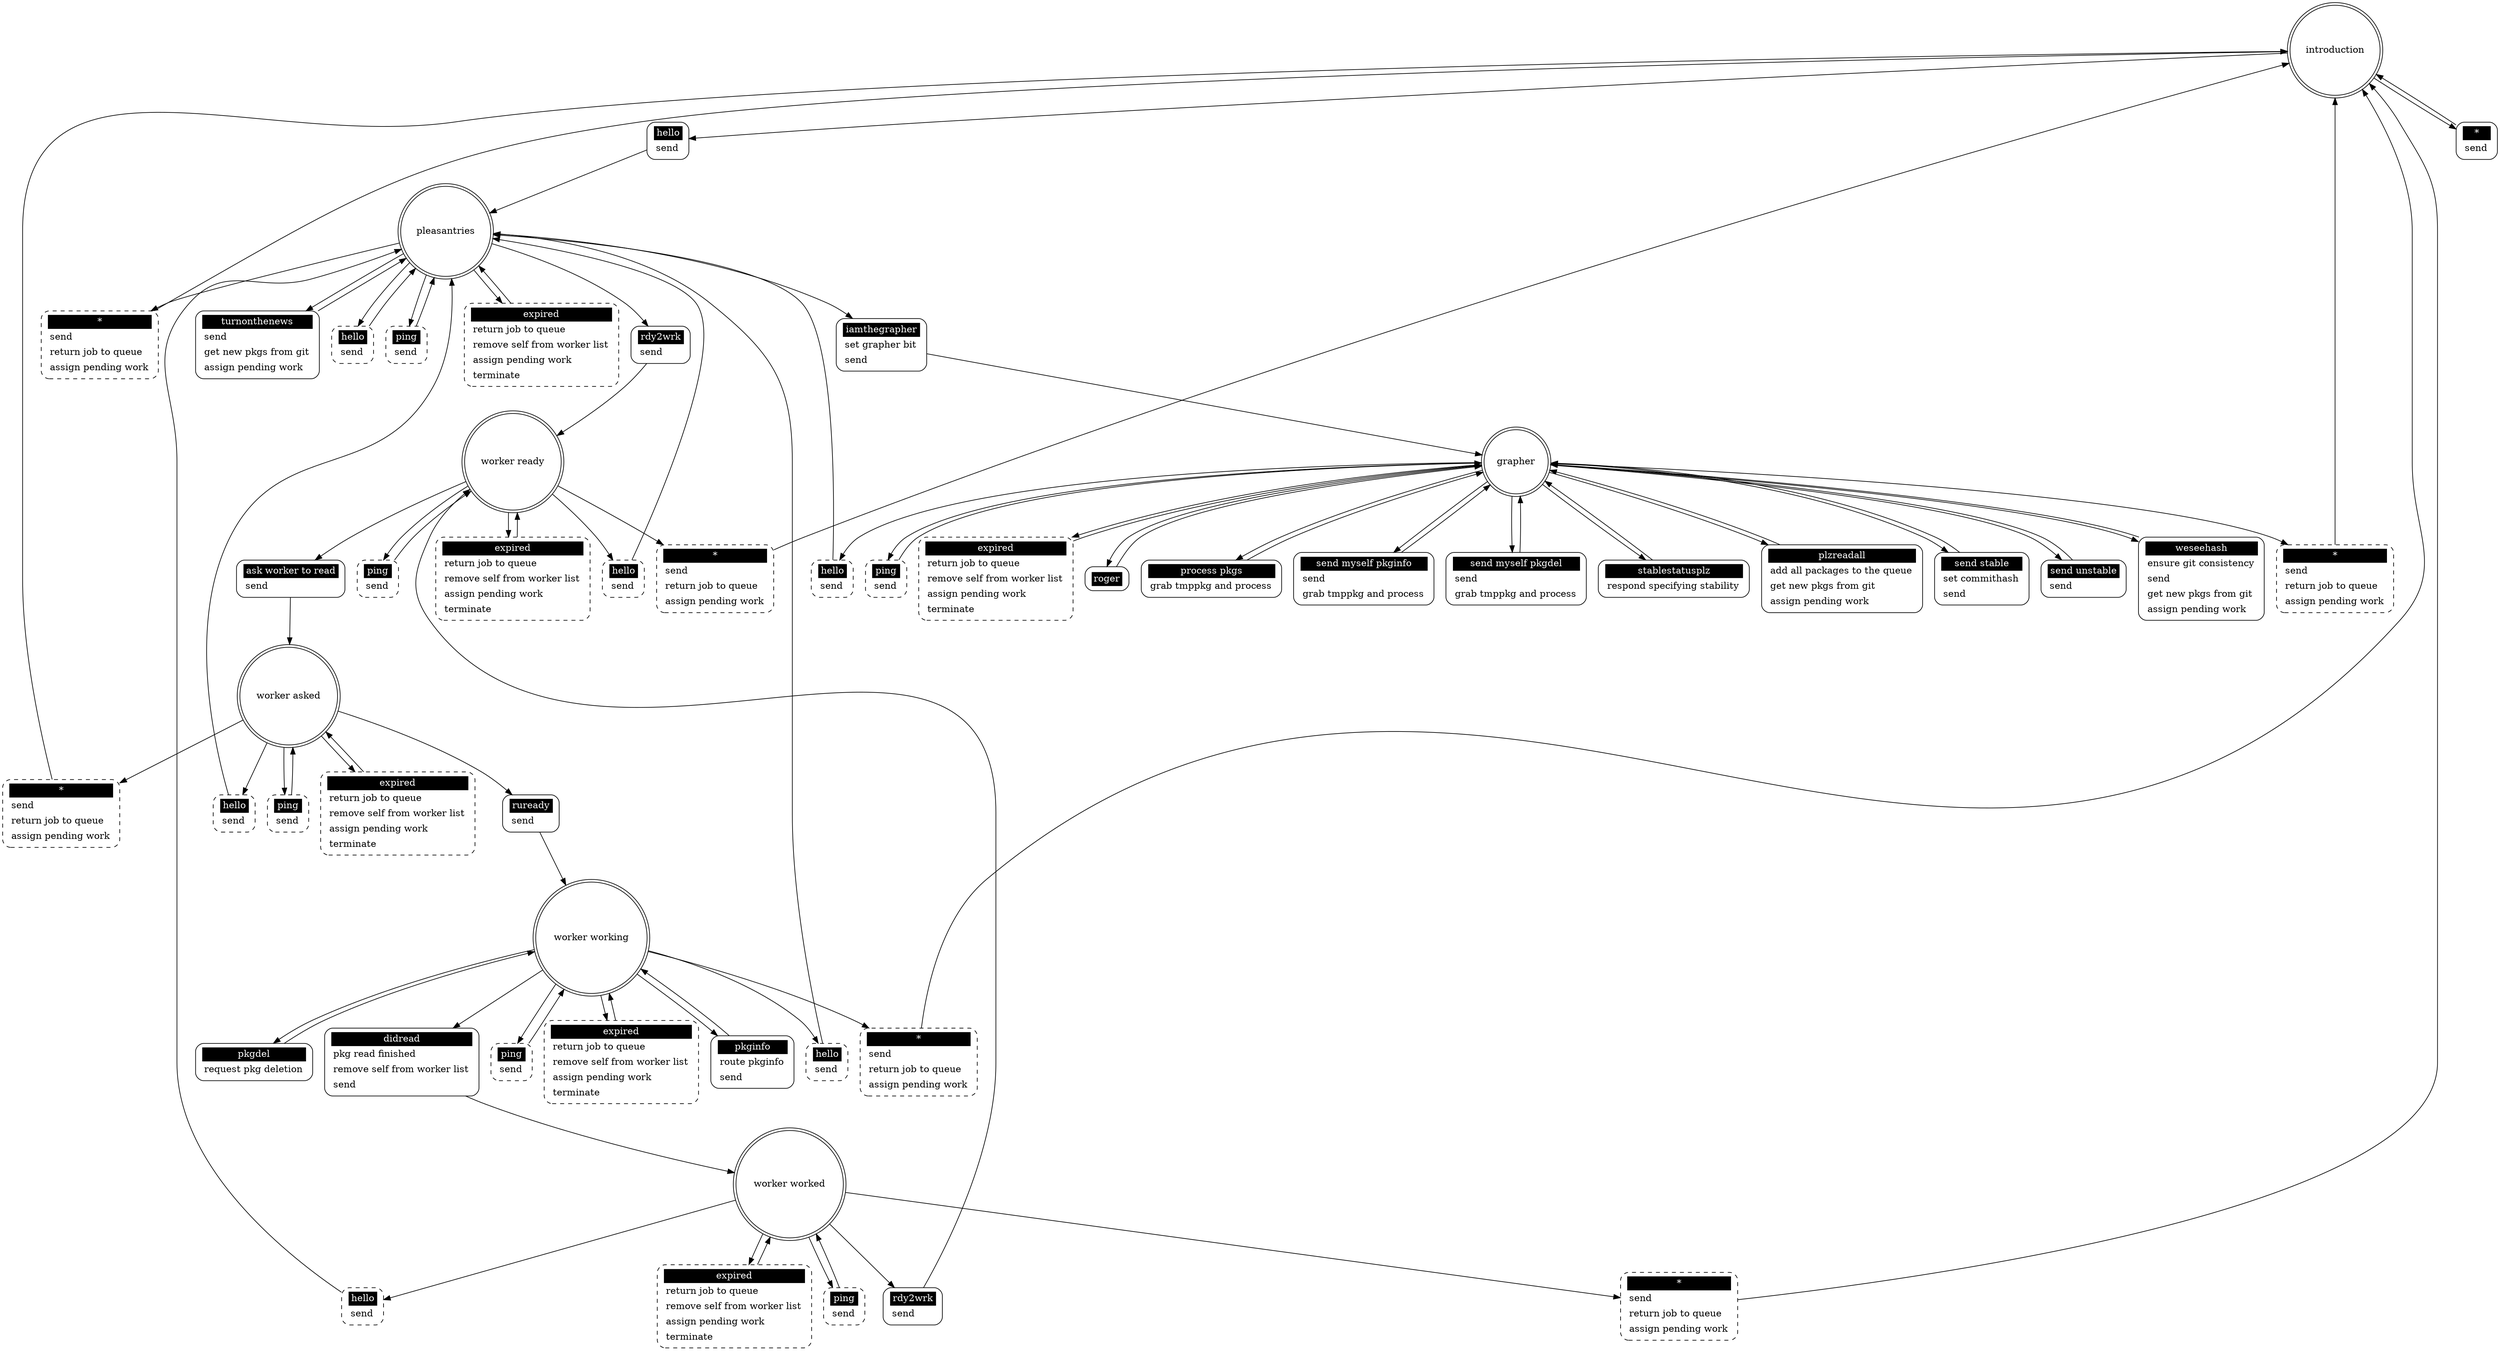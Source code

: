 ## Automatically generated from pkgimport_server.xml by gsl
digraph "pkgimport_server" {

 "introduction" [shape = "doublecircle"];
 "introduction hello" [shape = "Mrecord" style = solid label = <<table border="0" cellborder="0" cellpadding="3" bgcolor="white"><tr><td bgcolor="black" align="center" colspan="2"><font color="white">hello</font></td></tr><tr><td align="left" port="r3">send</td></tr></table>>];
 "introduction" -> "introduction hello";
 "introduction hello" -> "pleasantries";
 "introduction *" [shape = "Mrecord" style = solid label = <<table border="0" cellborder="0" cellpadding="3" bgcolor="white"><tr><td bgcolor="black" align="center" colspan="2"><font color="white">*</font></td></tr><tr><td align="left" port="r3">send</td></tr></table>>];
 "introduction" -> "introduction *";
 "introduction *" -> "introduction";

 "pleasantries" [shape = "doublecircle"];
 "pleasantries hello" [shape = "Mrecord" style = dashed label = <<table border="0" cellborder="0" cellpadding="3" bgcolor="white"><tr><td bgcolor="black" align="center" colspan="2"><font color="white">hello</font></td></tr><tr><td align="left" port="r3">send</td></tr></table>>];
 "pleasantries" -> "pleasantries hello";
 "pleasantries hello" -> "pleasantries";
 "pleasantries *" [shape = "Mrecord" style = dashed label = <<table border="0" cellborder="0" cellpadding="3" bgcolor="white"><tr><td bgcolor="black" align="center" colspan="2"><font color="white">*</font></td></tr><tr><td align="left" port="r3">send</td></tr><tr><td align="left" port="r3">return job to queue</td></tr><tr><td align="left" port="r3">assign pending work</td></tr></table>>];
 "pleasantries" -> "pleasantries *";
 "pleasantries *" -> "introduction";
 "pleasantries ping" [shape = "Mrecord" style = dashed label = <<table border="0" cellborder="0" cellpadding="3" bgcolor="white"><tr><td bgcolor="black" align="center" colspan="2"><font color="white">ping</font></td></tr><tr><td align="left" port="r3">send</td></tr></table>>];
 "pleasantries" -> "pleasantries ping";
 "pleasantries ping" -> "pleasantries";
 "pleasantries expired" [shape = "Mrecord" style = dashed label = <<table border="0" cellborder="0" cellpadding="3" bgcolor="white"><tr><td bgcolor="black" align="center" colspan="2"><font color="white">expired</font></td></tr><tr><td align="left" port="r3">return job to queue</td></tr><tr><td align="left" port="r3">remove self from worker list</td></tr><tr><td align="left" port="r3">assign pending work</td></tr><tr><td align="left" port="r3">terminate</td></tr></table>>];
 "pleasantries" -> "pleasantries expired";
 "pleasantries expired" -> "pleasantries";
 "pleasantries rdy2wrk" [shape = "Mrecord" style = solid label = <<table border="0" cellborder="0" cellpadding="3" bgcolor="white"><tr><td bgcolor="black" align="center" colspan="2"><font color="white">rdy2wrk</font></td></tr><tr><td align="left" port="r3">send</td></tr></table>>];
 "pleasantries" -> "pleasantries rdy2wrk";
 "pleasantries rdy2wrk" -> "worker ready";
 "pleasantries iamthegrapher" [shape = "Mrecord" style = solid label = <<table border="0" cellborder="0" cellpadding="3" bgcolor="white"><tr><td bgcolor="black" align="center" colspan="2"><font color="white">iamthegrapher</font></td></tr><tr><td align="left" port="r3">set grapher bit</td></tr><tr><td align="left" port="r3">send</td></tr></table>>];
 "pleasantries" -> "pleasantries iamthegrapher";
 "pleasantries iamthegrapher" -> "grapher";
 "pleasantries turnonthenews" [shape = "Mrecord" style = solid label = <<table border="0" cellborder="0" cellpadding="3" bgcolor="white"><tr><td bgcolor="black" align="center" colspan="2"><font color="white">turnonthenews</font></td></tr><tr><td align="left" port="r3">send</td></tr><tr><td align="left" port="r3">get new pkgs from git</td></tr><tr><td align="left" port="r3">assign pending work</td></tr></table>>];
 "pleasantries" -> "pleasantries turnonthenews";
 "pleasantries turnonthenews" -> "pleasantries";

 "worker ready" [shape = "doublecircle"];
 "worker ready hello" [shape = "Mrecord" style = dashed label = <<table border="0" cellborder="0" cellpadding="3" bgcolor="white"><tr><td bgcolor="black" align="center" colspan="2"><font color="white">hello</font></td></tr><tr><td align="left" port="r3">send</td></tr></table>>];
 "worker ready" -> "worker ready hello";
 "worker ready hello" -> "pleasantries";
 "worker ready *" [shape = "Mrecord" style = dashed label = <<table border="0" cellborder="0" cellpadding="3" bgcolor="white"><tr><td bgcolor="black" align="center" colspan="2"><font color="white">*</font></td></tr><tr><td align="left" port="r3">send</td></tr><tr><td align="left" port="r3">return job to queue</td></tr><tr><td align="left" port="r3">assign pending work</td></tr></table>>];
 "worker ready" -> "worker ready *";
 "worker ready *" -> "introduction";
 "worker ready ping" [shape = "Mrecord" style = dashed label = <<table border="0" cellborder="0" cellpadding="3" bgcolor="white"><tr><td bgcolor="black" align="center" colspan="2"><font color="white">ping</font></td></tr><tr><td align="left" port="r3">send</td></tr></table>>];
 "worker ready" -> "worker ready ping";
 "worker ready ping" -> "worker ready";
 "worker ready expired" [shape = "Mrecord" style = dashed label = <<table border="0" cellborder="0" cellpadding="3" bgcolor="white"><tr><td bgcolor="black" align="center" colspan="2"><font color="white">expired</font></td></tr><tr><td align="left" port="r3">return job to queue</td></tr><tr><td align="left" port="r3">remove self from worker list</td></tr><tr><td align="left" port="r3">assign pending work</td></tr><tr><td align="left" port="r3">terminate</td></tr></table>>];
 "worker ready" -> "worker ready expired";
 "worker ready expired" -> "worker ready";
 "worker ready ask worker to read" [shape = "Mrecord" style = solid label = <<table border="0" cellborder="0" cellpadding="3" bgcolor="white"><tr><td bgcolor="black" align="center" colspan="2"><font color="white">ask worker to read</font></td></tr><tr><td align="left" port="r3">send</td></tr></table>>];
 "worker ready" -> "worker ready ask worker to read";
 "worker ready ask worker to read" -> "worker asked";

 "worker asked" [shape = "doublecircle"];
 "worker asked hello" [shape = "Mrecord" style = dashed label = <<table border="0" cellborder="0" cellpadding="3" bgcolor="white"><tr><td bgcolor="black" align="center" colspan="2"><font color="white">hello</font></td></tr><tr><td align="left" port="r3">send</td></tr></table>>];
 "worker asked" -> "worker asked hello";
 "worker asked hello" -> "pleasantries";
 "worker asked *" [shape = "Mrecord" style = dashed label = <<table border="0" cellborder="0" cellpadding="3" bgcolor="white"><tr><td bgcolor="black" align="center" colspan="2"><font color="white">*</font></td></tr><tr><td align="left" port="r3">send</td></tr><tr><td align="left" port="r3">return job to queue</td></tr><tr><td align="left" port="r3">assign pending work</td></tr></table>>];
 "worker asked" -> "worker asked *";
 "worker asked *" -> "introduction";
 "worker asked ping" [shape = "Mrecord" style = dashed label = <<table border="0" cellborder="0" cellpadding="3" bgcolor="white"><tr><td bgcolor="black" align="center" colspan="2"><font color="white">ping</font></td></tr><tr><td align="left" port="r3">send</td></tr></table>>];
 "worker asked" -> "worker asked ping";
 "worker asked ping" -> "worker asked";
 "worker asked expired" [shape = "Mrecord" style = dashed label = <<table border="0" cellborder="0" cellpadding="3" bgcolor="white"><tr><td bgcolor="black" align="center" colspan="2"><font color="white">expired</font></td></tr><tr><td align="left" port="r3">return job to queue</td></tr><tr><td align="left" port="r3">remove self from worker list</td></tr><tr><td align="left" port="r3">assign pending work</td></tr><tr><td align="left" port="r3">terminate</td></tr></table>>];
 "worker asked" -> "worker asked expired";
 "worker asked expired" -> "worker asked";
 "worker asked ruready" [shape = "Mrecord" style = solid label = <<table border="0" cellborder="0" cellpadding="3" bgcolor="white"><tr><td bgcolor="black" align="center" colspan="2"><font color="white">ruready</font></td></tr><tr><td align="left" port="r3">send</td></tr></table>>];
 "worker asked" -> "worker asked ruready";
 "worker asked ruready" -> "worker working";

 "worker working" [shape = "doublecircle"];
 "worker working hello" [shape = "Mrecord" style = dashed label = <<table border="0" cellborder="0" cellpadding="3" bgcolor="white"><tr><td bgcolor="black" align="center" colspan="2"><font color="white">hello</font></td></tr><tr><td align="left" port="r3">send</td></tr></table>>];
 "worker working" -> "worker working hello";
 "worker working hello" -> "pleasantries";
 "worker working *" [shape = "Mrecord" style = dashed label = <<table border="0" cellborder="0" cellpadding="3" bgcolor="white"><tr><td bgcolor="black" align="center" colspan="2"><font color="white">*</font></td></tr><tr><td align="left" port="r3">send</td></tr><tr><td align="left" port="r3">return job to queue</td></tr><tr><td align="left" port="r3">assign pending work</td></tr></table>>];
 "worker working" -> "worker working *";
 "worker working *" -> "introduction";
 "worker working ping" [shape = "Mrecord" style = dashed label = <<table border="0" cellborder="0" cellpadding="3" bgcolor="white"><tr><td bgcolor="black" align="center" colspan="2"><font color="white">ping</font></td></tr><tr><td align="left" port="r3">send</td></tr></table>>];
 "worker working" -> "worker working ping";
 "worker working ping" -> "worker working";
 "worker working expired" [shape = "Mrecord" style = dashed label = <<table border="0" cellborder="0" cellpadding="3" bgcolor="white"><tr><td bgcolor="black" align="center" colspan="2"><font color="white">expired</font></td></tr><tr><td align="left" port="r3">return job to queue</td></tr><tr><td align="left" port="r3">remove self from worker list</td></tr><tr><td align="left" port="r3">assign pending work</td></tr><tr><td align="left" port="r3">terminate</td></tr></table>>];
 "worker working" -> "worker working expired";
 "worker working expired" -> "worker working";
 "worker working pkginfo" [shape = "Mrecord" style = solid label = <<table border="0" cellborder="0" cellpadding="3" bgcolor="white"><tr><td bgcolor="black" align="center" colspan="2"><font color="white">pkginfo</font></td></tr><tr><td align="left" port="r3">route pkginfo</td></tr><tr><td align="left" port="r3">send</td></tr></table>>];
 "worker working" -> "worker working pkginfo";
 "worker working pkginfo" -> "worker working";
 "worker working pkgdel" [shape = "Mrecord" style = solid label = <<table border="0" cellborder="0" cellpadding="3" bgcolor="white"><tr><td bgcolor="black" align="center" colspan="2"><font color="white">pkgdel</font></td></tr><tr><td align="left" port="r3">request pkg deletion</td></tr></table>>];
 "worker working" -> "worker working pkgdel";
 "worker working pkgdel" -> "worker working";
 "worker working didread" [shape = "Mrecord" style = solid label = <<table border="0" cellborder="0" cellpadding="3" bgcolor="white"><tr><td bgcolor="black" align="center" colspan="2"><font color="white">didread</font></td></tr><tr><td align="left" port="r3">pkg read finished</td></tr><tr><td align="left" port="r3">remove self from worker list</td></tr><tr><td align="left" port="r3">send</td></tr></table>>];
 "worker working" -> "worker working didread";
 "worker working didread" -> "worker worked";

 "worker worked" [shape = "doublecircle"];
 "worker worked hello" [shape = "Mrecord" style = dashed label = <<table border="0" cellborder="0" cellpadding="3" bgcolor="white"><tr><td bgcolor="black" align="center" colspan="2"><font color="white">hello</font></td></tr><tr><td align="left" port="r3">send</td></tr></table>>];
 "worker worked" -> "worker worked hello";
 "worker worked hello" -> "pleasantries";
 "worker worked *" [shape = "Mrecord" style = dashed label = <<table border="0" cellborder="0" cellpadding="3" bgcolor="white"><tr><td bgcolor="black" align="center" colspan="2"><font color="white">*</font></td></tr><tr><td align="left" port="r3">send</td></tr><tr><td align="left" port="r3">return job to queue</td></tr><tr><td align="left" port="r3">assign pending work</td></tr></table>>];
 "worker worked" -> "worker worked *";
 "worker worked *" -> "introduction";
 "worker worked ping" [shape = "Mrecord" style = dashed label = <<table border="0" cellborder="0" cellpadding="3" bgcolor="white"><tr><td bgcolor="black" align="center" colspan="2"><font color="white">ping</font></td></tr><tr><td align="left" port="r3">send</td></tr></table>>];
 "worker worked" -> "worker worked ping";
 "worker worked ping" -> "worker worked";
 "worker worked expired" [shape = "Mrecord" style = dashed label = <<table border="0" cellborder="0" cellpadding="3" bgcolor="white"><tr><td bgcolor="black" align="center" colspan="2"><font color="white">expired</font></td></tr><tr><td align="left" port="r3">return job to queue</td></tr><tr><td align="left" port="r3">remove self from worker list</td></tr><tr><td align="left" port="r3">assign pending work</td></tr><tr><td align="left" port="r3">terminate</td></tr></table>>];
 "worker worked" -> "worker worked expired";
 "worker worked expired" -> "worker worked";
 "worker worked rdy2wrk" [shape = "Mrecord" style = solid label = <<table border="0" cellborder="0" cellpadding="3" bgcolor="white"><tr><td bgcolor="black" align="center" colspan="2"><font color="white">rdy2wrk</font></td></tr><tr><td align="left" port="r3">send</td></tr></table>>];
 "worker worked" -> "worker worked rdy2wrk";
 "worker worked rdy2wrk" -> "worker ready";

 "grapher" [shape = "doublecircle"];
 "grapher hello" [shape = "Mrecord" style = dashed label = <<table border="0" cellborder="0" cellpadding="3" bgcolor="white"><tr><td bgcolor="black" align="center" colspan="2"><font color="white">hello</font></td></tr><tr><td align="left" port="r3">send</td></tr></table>>];
 "grapher" -> "grapher hello";
 "grapher hello" -> "pleasantries";
 "grapher *" [shape = "Mrecord" style = dashed label = <<table border="0" cellborder="0" cellpadding="3" bgcolor="white"><tr><td bgcolor="black" align="center" colspan="2"><font color="white">*</font></td></tr><tr><td align="left" port="r3">send</td></tr><tr><td align="left" port="r3">return job to queue</td></tr><tr><td align="left" port="r3">assign pending work</td></tr></table>>];
 "grapher" -> "grapher *";
 "grapher *" -> "introduction";
 "grapher ping" [shape = "Mrecord" style = dashed label = <<table border="0" cellborder="0" cellpadding="3" bgcolor="white"><tr><td bgcolor="black" align="center" colspan="2"><font color="white">ping</font></td></tr><tr><td align="left" port="r3">send</td></tr></table>>];
 "grapher" -> "grapher ping";
 "grapher ping" -> "grapher";
 "grapher expired" [shape = "Mrecord" style = dashed label = <<table border="0" cellborder="0" cellpadding="3" bgcolor="white"><tr><td bgcolor="black" align="center" colspan="2"><font color="white">expired</font></td></tr><tr><td align="left" port="r3">return job to queue</td></tr><tr><td align="left" port="r3">remove self from worker list</td></tr><tr><td align="left" port="r3">assign pending work</td></tr><tr><td align="left" port="r3">terminate</td></tr></table>>];
 "grapher" -> "grapher expired";
 "grapher expired" -> "grapher";
 "grapher roger" [shape = "Mrecord" style = solid label = <<table border="0" cellborder="0" cellpadding="3" bgcolor="white"><tr><td bgcolor="black" align="center" colspan="2"><font color="white">roger</font></td></tr></table>>];
 "grapher" -> "grapher roger";
 "grapher roger" -> "grapher";
 "grapher process pkgs" [shape = "Mrecord" style = solid label = <<table border="0" cellborder="0" cellpadding="3" bgcolor="white"><tr><td bgcolor="black" align="center" colspan="2"><font color="white">process pkgs</font></td></tr><tr><td align="left" port="r3">grab tmppkg and process</td></tr></table>>];
 "grapher" -> "grapher process pkgs";
 "grapher process pkgs" -> "grapher";
 "grapher send myself pkginfo" [shape = "Mrecord" style = solid label = <<table border="0" cellborder="0" cellpadding="3" bgcolor="white"><tr><td bgcolor="black" align="center" colspan="2"><font color="white">send myself pkginfo</font></td></tr><tr><td align="left" port="r3">send</td></tr><tr><td align="left" port="r3">grab tmppkg and process</td></tr></table>>];
 "grapher" -> "grapher send myself pkginfo";
 "grapher send myself pkginfo" -> "grapher";
 "grapher send myself pkgdel" [shape = "Mrecord" style = solid label = <<table border="0" cellborder="0" cellpadding="3" bgcolor="white"><tr><td bgcolor="black" align="center" colspan="2"><font color="white">send myself pkgdel</font></td></tr><tr><td align="left" port="r3">send</td></tr><tr><td align="left" port="r3">grab tmppkg and process</td></tr></table>>];
 "grapher" -> "grapher send myself pkgdel";
 "grapher send myself pkgdel" -> "grapher";
 "grapher plzreadall" [shape = "Mrecord" style = solid label = <<table border="0" cellborder="0" cellpadding="3" bgcolor="white"><tr><td bgcolor="black" align="center" colspan="2"><font color="white">plzreadall</font></td></tr><tr><td align="left" port="r3">add all packages to the queue</td></tr><tr><td align="left" port="r3">get new pkgs from git</td></tr><tr><td align="left" port="r3">assign pending work</td></tr></table>>];
 "grapher" -> "grapher plzreadall";
 "grapher plzreadall" -> "grapher";
 "grapher stablestatusplz" [shape = "Mrecord" style = solid label = <<table border="0" cellborder="0" cellpadding="3" bgcolor="white"><tr><td bgcolor="black" align="center" colspan="2"><font color="white">stablestatusplz</font></td></tr><tr><td align="left" port="r3">respond specifying stability</td></tr></table>>];
 "grapher" -> "grapher stablestatusplz";
 "grapher stablestatusplz" -> "grapher";
 "grapher send stable" [shape = "Mrecord" style = solid label = <<table border="0" cellborder="0" cellpadding="3" bgcolor="white"><tr><td bgcolor="black" align="center" colspan="2"><font color="white">send stable</font></td></tr><tr><td align="left" port="r3">set commithash</td></tr><tr><td align="left" port="r3">send</td></tr></table>>];
 "grapher" -> "grapher send stable";
 "grapher send stable" -> "grapher";
 "grapher send unstable" [shape = "Mrecord" style = solid label = <<table border="0" cellborder="0" cellpadding="3" bgcolor="white"><tr><td bgcolor="black" align="center" colspan="2"><font color="white">send unstable</font></td></tr><tr><td align="left" port="r3">send</td></tr></table>>];
 "grapher" -> "grapher send unstable";
 "grapher send unstable" -> "grapher";
 "grapher weseehash" [shape = "Mrecord" style = solid label = <<table border="0" cellborder="0" cellpadding="3" bgcolor="white"><tr><td bgcolor="black" align="center" colspan="2"><font color="white">weseehash</font></td></tr><tr><td align="left" port="r3">ensure git consistency</td></tr><tr><td align="left" port="r3">send</td></tr><tr><td align="left" port="r3">get new pkgs from git</td></tr><tr><td align="left" port="r3">assign pending work</td></tr></table>>];
 "grapher" -> "grapher weseehash";
 "grapher weseehash" -> "grapher";
}
